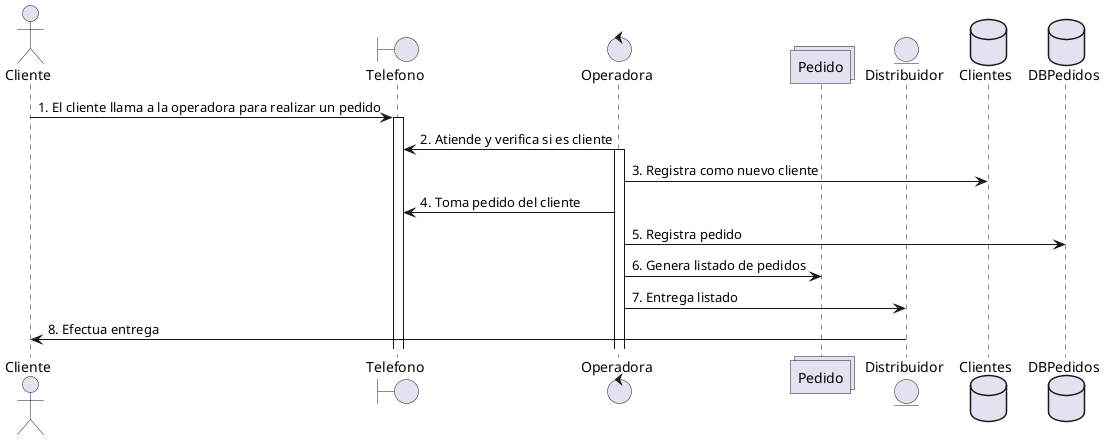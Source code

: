@startuml Registro-Pedidos

actor Cliente as C
boundary Telefono as T
control Operadora as O
collections Pedido as P
entity Distribuidor as D
database Clientes as Cl
database DBPedidos as LP

C -> T : 1. El cliente llama a la operadora para realizar un pedido
activate T
O -> T : 2. Atiende y verifica si es cliente
activate O
O -> Cl : 3. Registra como nuevo cliente
O -> T : 4. Toma pedido del cliente
O -> LP : 5. Registra pedido
O -> P : 6. Genera listado de pedidos
O -> D : 7. Entrega listado
D -> C : 8. Efectua entrega


@enduml
